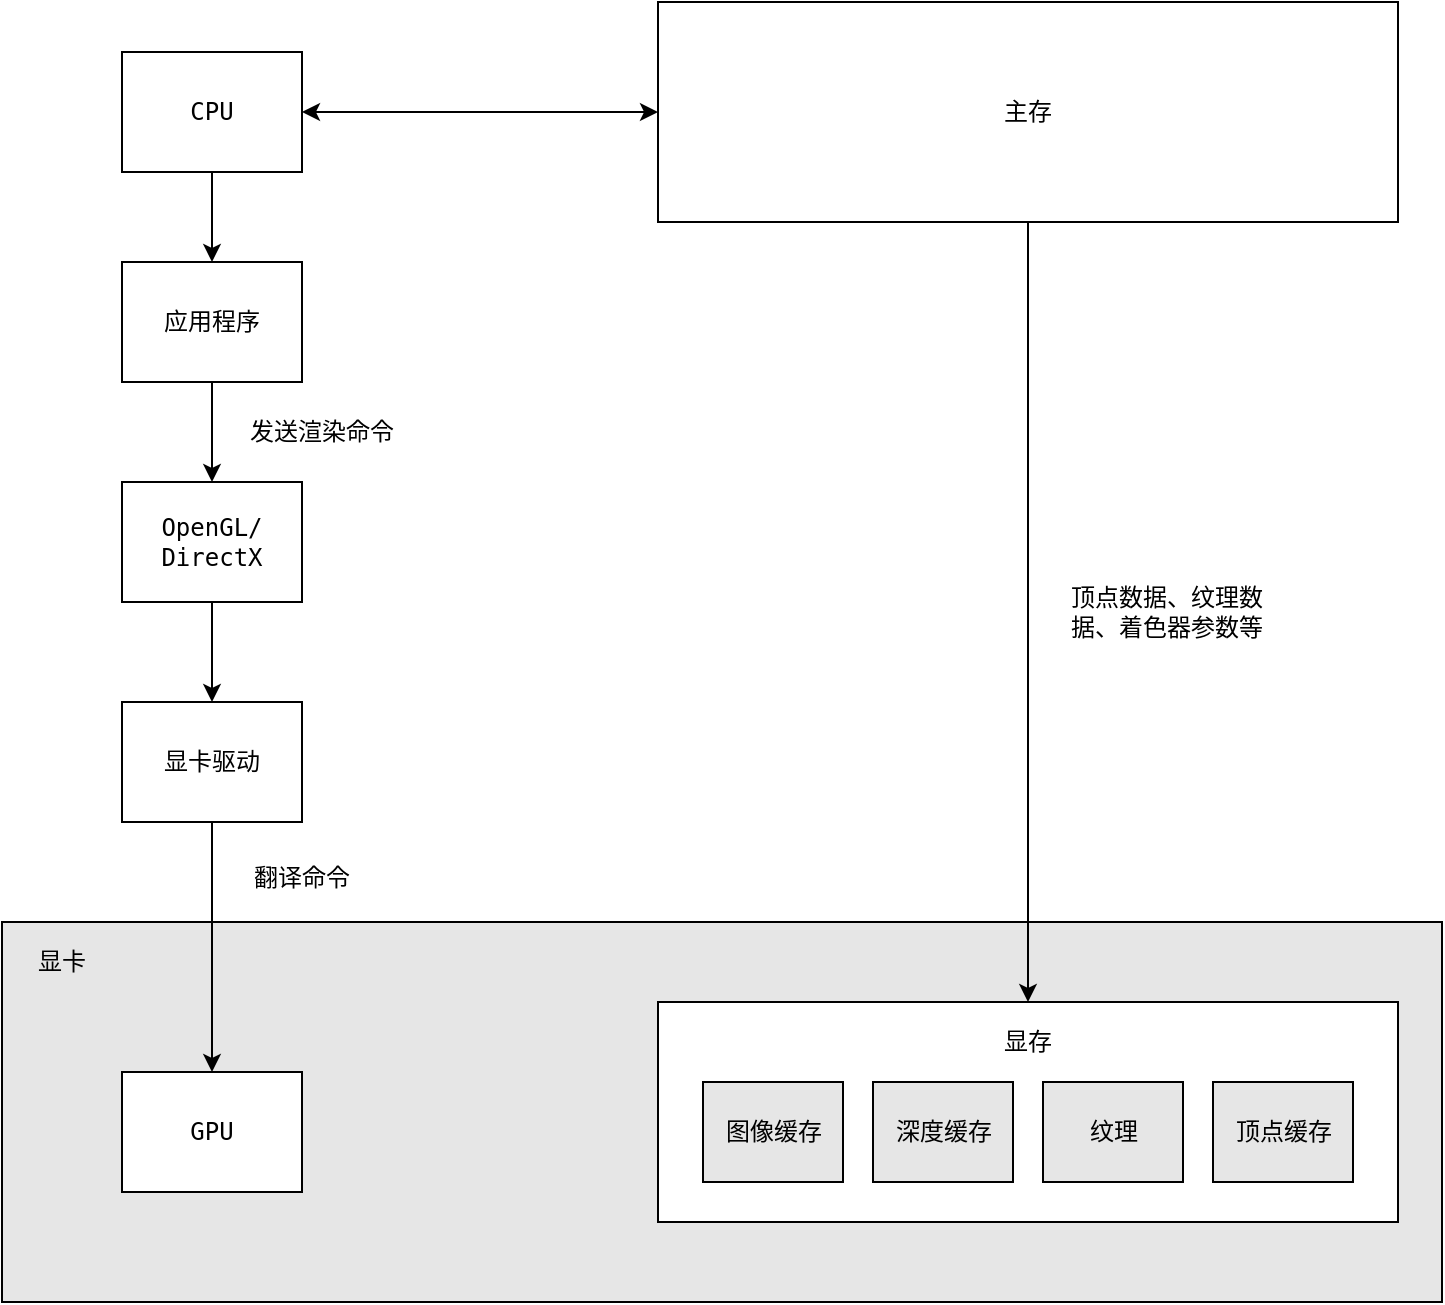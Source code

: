 <mxfile version="12.1.0" type="device" pages="1"><diagram id="CZYqQT6Ve_xv62zErq3j" name="Page-1"><mxGraphModel dx="741" dy="792" grid="1" gridSize="10" guides="1" tooltips="1" connect="1" arrows="1" fold="1" page="1" pageScale="1" pageWidth="827" pageHeight="1169" background="#FFFFFF" math="0" shadow="0"><root><mxCell id="0"/><mxCell id="1" parent="0"/><mxCell id="EezjijZhXz0lv7h1KO6n-11" value="" style="rounded=0;whiteSpace=wrap;html=1;fontFamily=Consolas;fillColor=#E6E6E6;" vertex="1" parent="1"><mxGeometry x="40" y="860" width="720" height="190" as="geometry"/></mxCell><mxCell id="EezjijZhXz0lv7h1KO6n-8" style="edgeStyle=orthogonalEdgeStyle;rounded=0;orthogonalLoop=1;jettySize=auto;html=1;entryX=0.5;entryY=0;entryDx=0;entryDy=0;fontFamily=Consolas;" edge="1" parent="1" source="EezjijZhXz0lv7h1KO6n-1" target="EezjijZhXz0lv7h1KO6n-2"><mxGeometry relative="1" as="geometry"/></mxCell><mxCell id="EezjijZhXz0lv7h1KO6n-1" value="&lt;p&gt;&lt;font style=&quot;font-size: 12px&quot;&gt;主存&lt;/font&gt;&lt;/p&gt;" style="rounded=0;whiteSpace=wrap;html=1;fontFamily=monospace;" vertex="1" parent="1"><mxGeometry x="368" y="400" width="370" height="110" as="geometry"/></mxCell><mxCell id="EezjijZhXz0lv7h1KO6n-2" value="&lt;p style=&quot;font-size: 18px&quot;&gt;&lt;br&gt;&lt;/p&gt;" style="rounded=0;whiteSpace=wrap;html=1;fontFamily=Consolas;" vertex="1" parent="1"><mxGeometry x="368" y="900" width="370" height="110" as="geometry"/></mxCell><mxCell id="EezjijZhXz0lv7h1KO6n-3" value="显存" style="text;html=1;strokeColor=none;fillColor=none;align=center;verticalAlign=middle;whiteSpace=wrap;rounded=0;fontFamily=monospace;" vertex="1" parent="1"><mxGeometry x="533" y="910" width="40" height="20" as="geometry"/></mxCell><mxCell id="EezjijZhXz0lv7h1KO6n-4" value="图像缓存" style="rounded=0;whiteSpace=wrap;html=1;fontFamily=monospace;fillColor=#E6E6E6;" vertex="1" parent="1"><mxGeometry x="390.5" y="940" width="70" height="50" as="geometry"/></mxCell><mxCell id="EezjijZhXz0lv7h1KO6n-5" value="深度缓存" style="rounded=0;whiteSpace=wrap;html=1;fontFamily=monospace;fillColor=#E6E6E6;" vertex="1" parent="1"><mxGeometry x="475.5" y="940" width="70" height="50" as="geometry"/></mxCell><mxCell id="EezjijZhXz0lv7h1KO6n-6" value="纹理" style="rounded=0;whiteSpace=wrap;html=1;fontFamily=monospace;fillColor=#E6E6E6;" vertex="1" parent="1"><mxGeometry x="560.5" y="940" width="70" height="50" as="geometry"/></mxCell><mxCell id="EezjijZhXz0lv7h1KO6n-7" value="顶点缓存" style="rounded=0;whiteSpace=wrap;html=1;fontFamily=monospace;fillColor=#E6E6E6;" vertex="1" parent="1"><mxGeometry x="645.5" y="940" width="70" height="50" as="geometry"/></mxCell><mxCell id="EezjijZhXz0lv7h1KO6n-10" value="顶点数据、纹理数据、着色器参数等" style="text;html=1;strokeColor=none;fillColor=none;align=center;verticalAlign=middle;whiteSpace=wrap;rounded=0;fontFamily=monospace;" vertex="1" parent="1"><mxGeometry x="563.5" y="675" width="117" height="60" as="geometry"/></mxCell><mxCell id="EezjijZhXz0lv7h1KO6n-12" value="GPU" style="rounded=0;whiteSpace=wrap;html=1;fontFamily=monospace;" vertex="1" parent="1"><mxGeometry x="100" y="935" width="90" height="60" as="geometry"/></mxCell><mxCell id="EezjijZhXz0lv7h1KO6n-13" value="显卡" style="text;html=1;strokeColor=none;fillColor=none;align=center;verticalAlign=middle;whiteSpace=wrap;rounded=0;fontFamily=monospace;" vertex="1" parent="1"><mxGeometry x="50" y="870" width="40" height="20" as="geometry"/></mxCell><mxCell id="EezjijZhXz0lv7h1KO6n-22" style="edgeStyle=orthogonalEdgeStyle;rounded=0;orthogonalLoop=1;jettySize=auto;html=1;exitX=0.5;exitY=1;exitDx=0;exitDy=0;entryX=0.5;entryY=0;entryDx=0;entryDy=0;fontFamily=Consolas;" edge="1" parent="1" source="EezjijZhXz0lv7h1KO6n-16" target="EezjijZhXz0lv7h1KO6n-19"><mxGeometry relative="1" as="geometry"/></mxCell><mxCell id="EezjijZhXz0lv7h1KO6n-16" value="&lt;font face=&quot;monospace&quot;&gt;CPU&lt;/font&gt;" style="rounded=0;whiteSpace=wrap;html=1;fontFamily=Consolas;" vertex="1" parent="1"><mxGeometry x="100" y="425" width="90" height="60" as="geometry"/></mxCell><mxCell id="EezjijZhXz0lv7h1KO6n-18" value="" style="endArrow=classic;startArrow=classic;html=1;fontFamily=Consolas;entryX=0;entryY=0.5;entryDx=0;entryDy=0;exitX=1;exitY=0.5;exitDx=0;exitDy=0;" edge="1" parent="1" source="EezjijZhXz0lv7h1KO6n-16" target="EezjijZhXz0lv7h1KO6n-1"><mxGeometry width="50" height="50" relative="1" as="geometry"><mxPoint x="230" y="500" as="sourcePoint"/><mxPoint x="280" y="450" as="targetPoint"/></mxGeometry></mxCell><mxCell id="EezjijZhXz0lv7h1KO6n-23" style="edgeStyle=orthogonalEdgeStyle;rounded=0;orthogonalLoop=1;jettySize=auto;html=1;exitX=0.5;exitY=1;exitDx=0;exitDy=0;entryX=0.5;entryY=0;entryDx=0;entryDy=0;fontFamily=Consolas;" edge="1" parent="1" source="EezjijZhXz0lv7h1KO6n-19" target="EezjijZhXz0lv7h1KO6n-20"><mxGeometry relative="1" as="geometry"/></mxCell><mxCell id="EezjijZhXz0lv7h1KO6n-19" value="应用程序" style="rounded=0;whiteSpace=wrap;html=1;fontFamily=monospace;" vertex="1" parent="1"><mxGeometry x="100" y="530" width="90" height="60" as="geometry"/></mxCell><mxCell id="EezjijZhXz0lv7h1KO6n-25" style="edgeStyle=orthogonalEdgeStyle;rounded=0;orthogonalLoop=1;jettySize=auto;html=1;exitX=0.5;exitY=1;exitDx=0;exitDy=0;entryX=0.5;entryY=0;entryDx=0;entryDy=0;fontFamily=Consolas;" edge="1" parent="1" source="EezjijZhXz0lv7h1KO6n-20" target="EezjijZhXz0lv7h1KO6n-21"><mxGeometry relative="1" as="geometry"/></mxCell><mxCell id="EezjijZhXz0lv7h1KO6n-20" value="OpenGL/&lt;br&gt;DirectX" style="rounded=0;whiteSpace=wrap;html=1;fontFamily=monospace;" vertex="1" parent="1"><mxGeometry x="100" y="640" width="90" height="60" as="geometry"/></mxCell><mxCell id="EezjijZhXz0lv7h1KO6n-26" style="edgeStyle=orthogonalEdgeStyle;rounded=0;orthogonalLoop=1;jettySize=auto;html=1;exitX=0.5;exitY=1;exitDx=0;exitDy=0;entryX=0.5;entryY=0;entryDx=0;entryDy=0;fontFamily=Consolas;" edge="1" parent="1" source="EezjijZhXz0lv7h1KO6n-21" target="EezjijZhXz0lv7h1KO6n-12"><mxGeometry relative="1" as="geometry"/></mxCell><mxCell id="EezjijZhXz0lv7h1KO6n-21" value="显卡驱动" style="rounded=0;whiteSpace=wrap;html=1;fontFamily=monospace;" vertex="1" parent="1"><mxGeometry x="100" y="750" width="90" height="60" as="geometry"/></mxCell><mxCell id="EezjijZhXz0lv7h1KO6n-24" value="发送渲染命令" style="text;html=1;strokeColor=none;fillColor=none;align=center;verticalAlign=middle;whiteSpace=wrap;rounded=0;fontFamily=monospace;" vertex="1" parent="1"><mxGeometry x="160" y="605" width="80" height="20" as="geometry"/></mxCell><mxCell id="EezjijZhXz0lv7h1KO6n-27" value="翻译命令" style="text;html=1;strokeColor=none;fillColor=none;align=center;verticalAlign=middle;whiteSpace=wrap;rounded=0;fontFamily=monospace;" vertex="1" parent="1"><mxGeometry x="160" y="825" width="60" height="26" as="geometry"/></mxCell></root></mxGraphModel></diagram></mxfile>